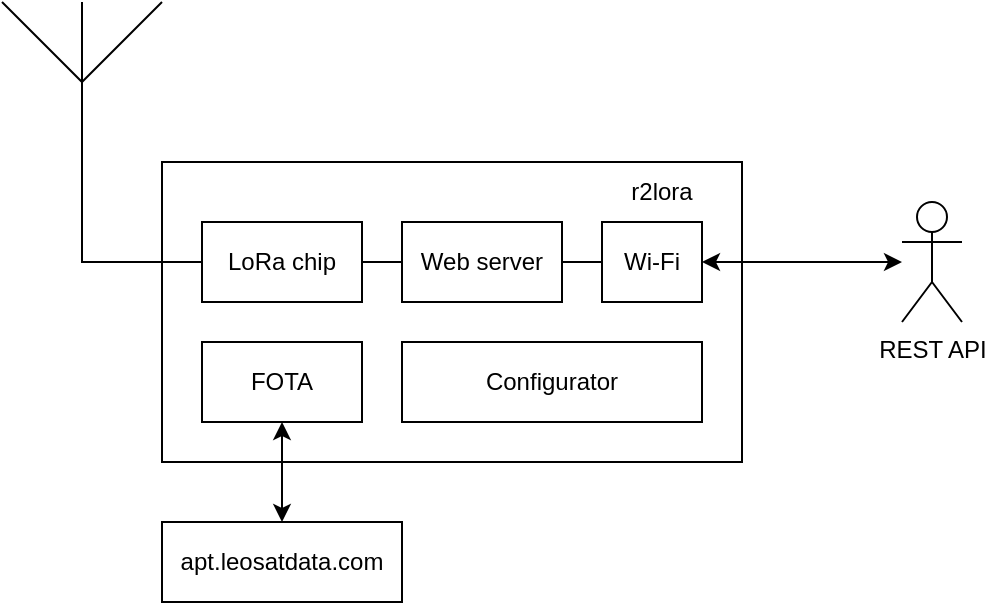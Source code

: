 <mxfile version="17.4.4" type="device"><diagram id="oPIqP4qf-GZITP6Toyl7" name="Page-1"><mxGraphModel dx="946" dy="620" grid="1" gridSize="10" guides="1" tooltips="1" connect="1" arrows="1" fold="1" page="1" pageScale="1" pageWidth="827" pageHeight="1169" math="0" shadow="0"><root><mxCell id="0"/><mxCell id="1" parent="0"/><mxCell id="0ivCNuqh8e2hu8xDWLX1-1" value="" style="verticalLabelPosition=bottom;shadow=0;dashed=0;align=center;html=1;verticalAlign=top;shape=mxgraph.electrical.radio.aerial_-_antenna_1;" vertex="1" parent="1"><mxGeometry x="160" y="80" width="80" height="100" as="geometry"/></mxCell><mxCell id="0ivCNuqh8e2hu8xDWLX1-2" value="" style="rounded=0;whiteSpace=wrap;html=1;" vertex="1" parent="1"><mxGeometry x="240" y="160" width="290" height="150" as="geometry"/></mxCell><mxCell id="0ivCNuqh8e2hu8xDWLX1-3" value="r2lora" style="text;html=1;strokeColor=none;fillColor=none;align=center;verticalAlign=middle;whiteSpace=wrap;rounded=0;" vertex="1" parent="1"><mxGeometry x="460" y="160" width="60" height="30" as="geometry"/></mxCell><mxCell id="0ivCNuqh8e2hu8xDWLX1-13" style="edgeStyle=orthogonalEdgeStyle;rounded=0;orthogonalLoop=1;jettySize=auto;html=1;entryX=0.5;entryY=1;entryDx=0;entryDy=0;entryPerimeter=0;startArrow=none;startFill=0;endArrow=none;endFill=0;" edge="1" parent="1" source="0ivCNuqh8e2hu8xDWLX1-4" target="0ivCNuqh8e2hu8xDWLX1-1"><mxGeometry relative="1" as="geometry"/></mxCell><mxCell id="0ivCNuqh8e2hu8xDWLX1-14" style="edgeStyle=orthogonalEdgeStyle;rounded=0;orthogonalLoop=1;jettySize=auto;html=1;entryX=0;entryY=0.5;entryDx=0;entryDy=0;startArrow=none;startFill=0;endArrow=none;endFill=0;" edge="1" parent="1" source="0ivCNuqh8e2hu8xDWLX1-4" target="0ivCNuqh8e2hu8xDWLX1-5"><mxGeometry relative="1" as="geometry"/></mxCell><mxCell id="0ivCNuqh8e2hu8xDWLX1-4" value="LoRa chip" style="rounded=0;whiteSpace=wrap;html=1;" vertex="1" parent="1"><mxGeometry x="260" y="190" width="80" height="40" as="geometry"/></mxCell><mxCell id="0ivCNuqh8e2hu8xDWLX1-15" style="edgeStyle=orthogonalEdgeStyle;rounded=0;orthogonalLoop=1;jettySize=auto;html=1;entryX=0;entryY=0.5;entryDx=0;entryDy=0;startArrow=none;startFill=0;endArrow=none;endFill=0;" edge="1" parent="1" source="0ivCNuqh8e2hu8xDWLX1-5" target="0ivCNuqh8e2hu8xDWLX1-6"><mxGeometry relative="1" as="geometry"/></mxCell><mxCell id="0ivCNuqh8e2hu8xDWLX1-5" value="Web server" style="rounded=0;whiteSpace=wrap;html=1;" vertex="1" parent="1"><mxGeometry x="360" y="190" width="80" height="40" as="geometry"/></mxCell><mxCell id="0ivCNuqh8e2hu8xDWLX1-12" style="edgeStyle=orthogonalEdgeStyle;rounded=0;orthogonalLoop=1;jettySize=auto;html=1;startArrow=classic;startFill=1;" edge="1" parent="1" source="0ivCNuqh8e2hu8xDWLX1-6" target="0ivCNuqh8e2hu8xDWLX1-11"><mxGeometry relative="1" as="geometry"/></mxCell><mxCell id="0ivCNuqh8e2hu8xDWLX1-6" value="Wi-Fi" style="rounded=0;whiteSpace=wrap;html=1;" vertex="1" parent="1"><mxGeometry x="460" y="190" width="50" height="40" as="geometry"/></mxCell><mxCell id="0ivCNuqh8e2hu8xDWLX1-7" value="FOTA" style="rounded=0;whiteSpace=wrap;html=1;" vertex="1" parent="1"><mxGeometry x="260" y="250" width="80" height="40" as="geometry"/></mxCell><mxCell id="0ivCNuqh8e2hu8xDWLX1-8" value="Configurator" style="rounded=0;whiteSpace=wrap;html=1;" vertex="1" parent="1"><mxGeometry x="360" y="250" width="150" height="40" as="geometry"/></mxCell><mxCell id="0ivCNuqh8e2hu8xDWLX1-10" style="edgeStyle=orthogonalEdgeStyle;rounded=0;orthogonalLoop=1;jettySize=auto;html=1;entryX=0.5;entryY=1;entryDx=0;entryDy=0;startArrow=classic;startFill=1;" edge="1" parent="1" source="0ivCNuqh8e2hu8xDWLX1-9" target="0ivCNuqh8e2hu8xDWLX1-7"><mxGeometry relative="1" as="geometry"/></mxCell><mxCell id="0ivCNuqh8e2hu8xDWLX1-9" value="apt.leosatdata.com" style="rounded=0;whiteSpace=wrap;html=1;" vertex="1" parent="1"><mxGeometry x="240" y="340" width="120" height="40" as="geometry"/></mxCell><mxCell id="0ivCNuqh8e2hu8xDWLX1-11" value="REST API" style="shape=umlActor;verticalLabelPosition=bottom;verticalAlign=top;html=1;outlineConnect=0;" vertex="1" parent="1"><mxGeometry x="610" y="180" width="30" height="60" as="geometry"/></mxCell></root></mxGraphModel></diagram></mxfile>